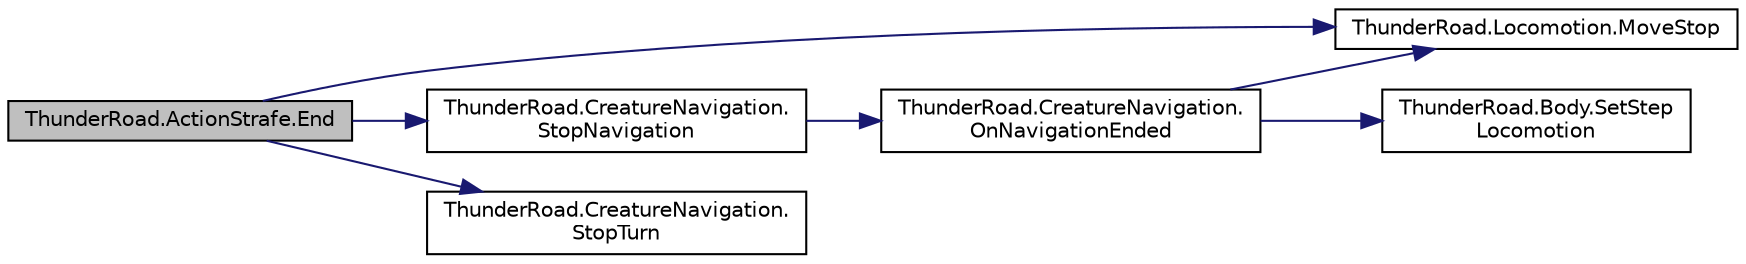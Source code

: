 digraph "ThunderRoad.ActionStrafe.End"
{
 // LATEX_PDF_SIZE
  edge [fontname="Helvetica",fontsize="10",labelfontname="Helvetica",labelfontsize="10"];
  node [fontname="Helvetica",fontsize="10",shape=record];
  rankdir="LR";
  Node1 [label="ThunderRoad.ActionStrafe.End",height=0.2,width=0.4,color="black", fillcolor="grey75", style="filled", fontcolor="black",tooltip="Ends this instance."];
  Node1 -> Node2 [color="midnightblue",fontsize="10",style="solid",fontname="Helvetica"];
  Node2 [label="ThunderRoad.Locomotion.MoveStop",height=0.2,width=0.4,color="black", fillcolor="white", style="filled",URL="$class_thunder_road_1_1_locomotion.html#a0f7eff462503193dc7cc5e96a70cd5f3",tooltip="Moves the stop."];
  Node1 -> Node3 [color="midnightblue",fontsize="10",style="solid",fontname="Helvetica"];
  Node3 [label="ThunderRoad.CreatureNavigation.\lStopNavigation",height=0.2,width=0.4,color="black", fillcolor="white", style="filled",URL="$class_thunder_road_1_1_creature_navigation.html#a14cf459c6d29090f30f5d0678bb0e9e1",tooltip="Stops the navigation."];
  Node3 -> Node4 [color="midnightblue",fontsize="10",style="solid",fontname="Helvetica"];
  Node4 [label="ThunderRoad.CreatureNavigation.\lOnNavigationEnded",height=0.2,width=0.4,color="black", fillcolor="white", style="filled",URL="$class_thunder_road_1_1_creature_navigation.html#aee708dd8f317096bfbd9d00a71072a64",tooltip="Called when [navigation ended]."];
  Node4 -> Node2 [color="midnightblue",fontsize="10",style="solid",fontname="Helvetica"];
  Node4 -> Node5 [color="midnightblue",fontsize="10",style="solid",fontname="Helvetica"];
  Node5 [label="ThunderRoad.Body.SetStep\lLocomotion",height=0.2,width=0.4,color="black", fillcolor="white", style="filled",URL="$class_thunder_road_1_1_body.html#a1e839fc506c9973e8223968aa71558ae",tooltip="Sets the step locomotion."];
  Node1 -> Node6 [color="midnightblue",fontsize="10",style="solid",fontname="Helvetica"];
  Node6 [label="ThunderRoad.CreatureNavigation.\lStopTurn",height=0.2,width=0.4,color="black", fillcolor="white", style="filled",URL="$class_thunder_road_1_1_creature_navigation.html#acfed25c9937ebfcecfa0ca6d57ad189b",tooltip="Stops the turn."];
}
